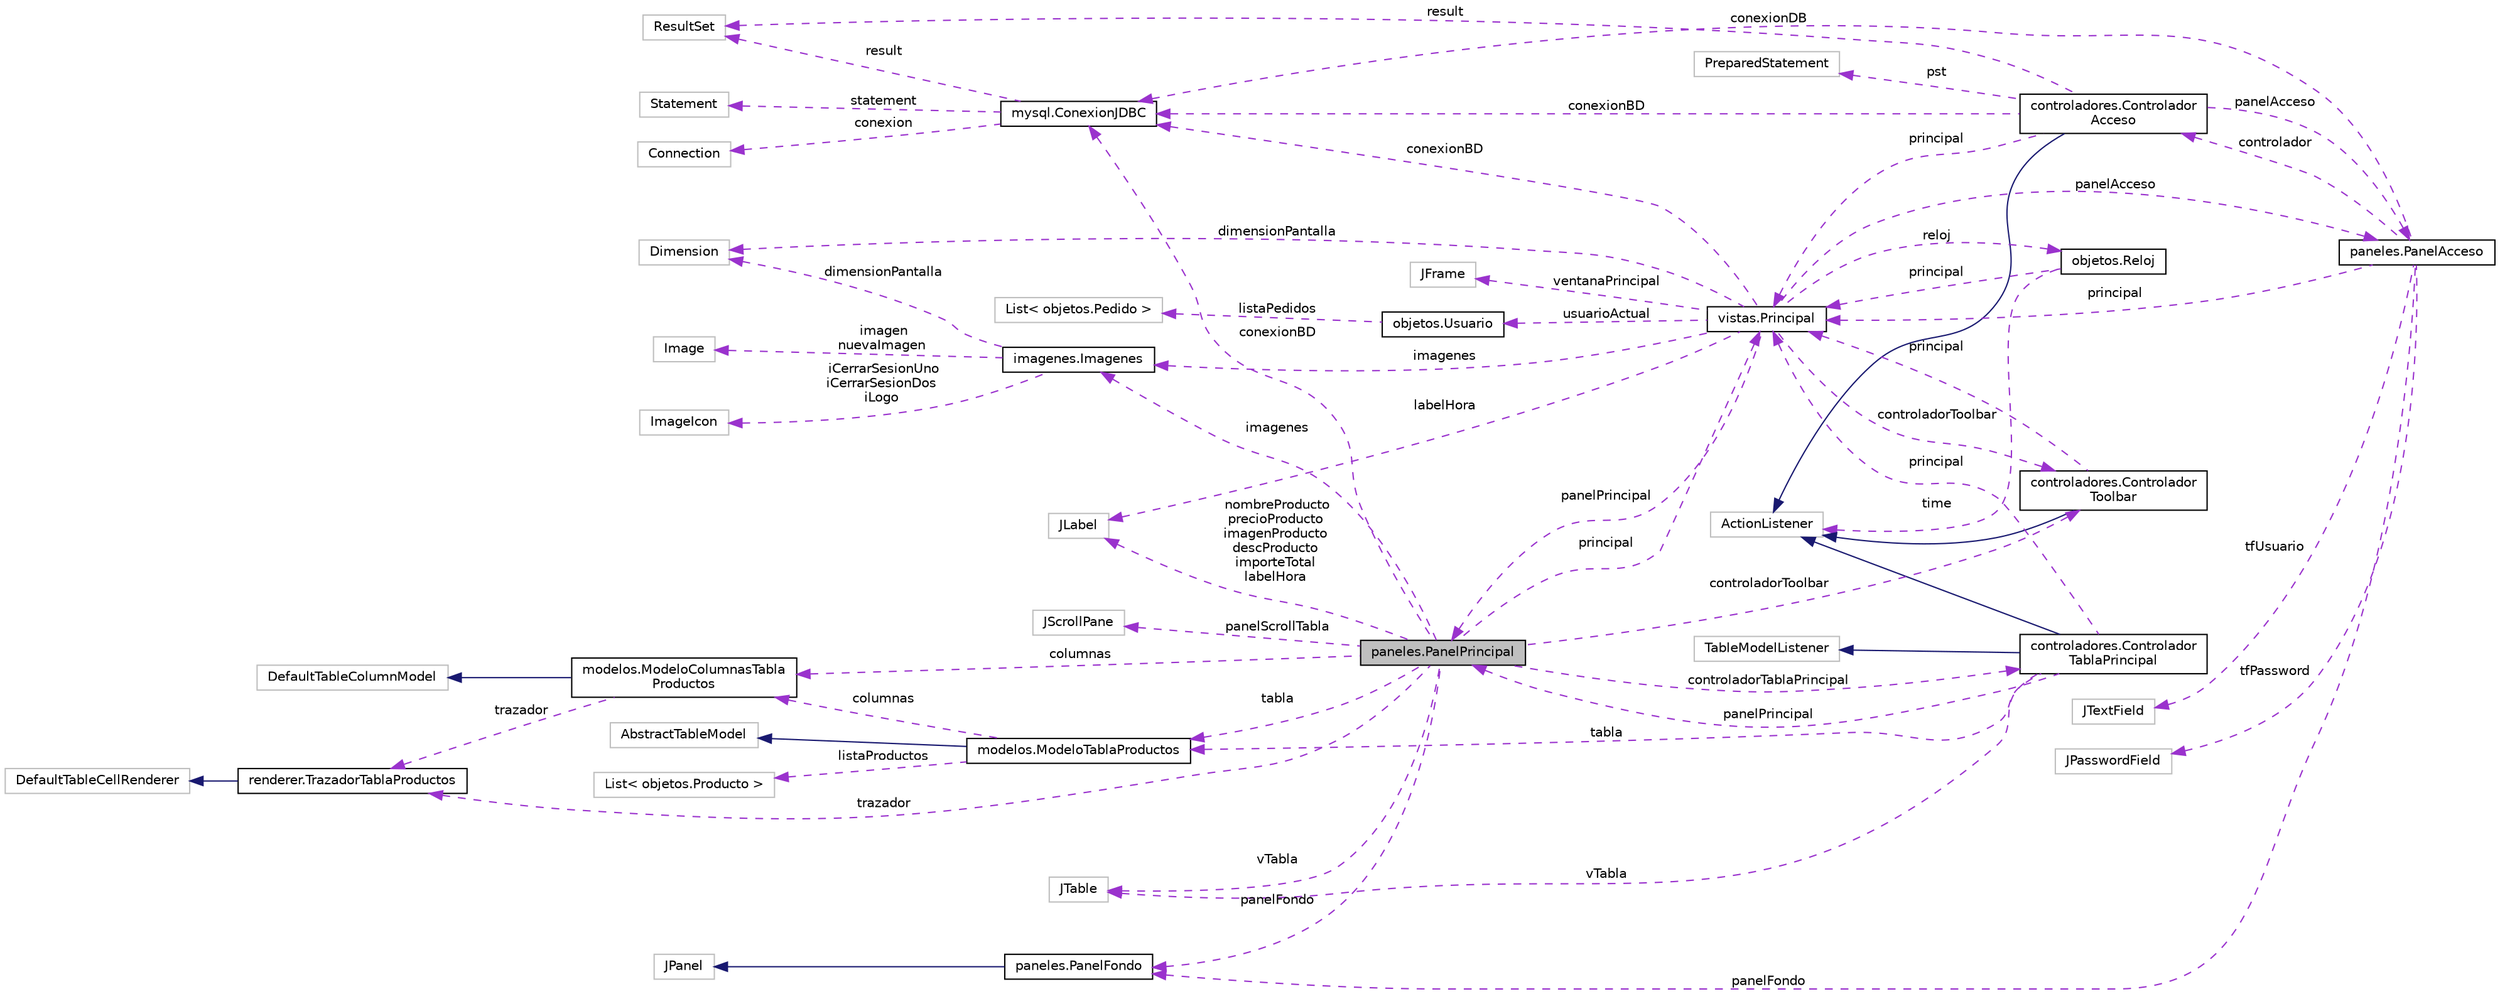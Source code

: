 digraph "paneles.PanelPrincipal"
{
  edge [fontname="Helvetica",fontsize="10",labelfontname="Helvetica",labelfontsize="10"];
  node [fontname="Helvetica",fontsize="10",shape=record];
  rankdir="LR";
  Node1 [label="paneles.PanelPrincipal",height=0.2,width=0.4,color="black", fillcolor="grey75", style="filled", fontcolor="black"];
  Node2 -> Node1 [dir="back",color="darkorchid3",fontsize="10",style="dashed",label=" controladorTablaPrincipal" ,fontname="Helvetica"];
  Node2 [label="controladores.Controlador\lTablaPrincipal",height=0.2,width=0.4,color="black", fillcolor="white", style="filled",URL="$classcontroladores_1_1_controlador_tabla_principal.html"];
  Node3 -> Node2 [dir="back",color="midnightblue",fontsize="10",style="solid",fontname="Helvetica"];
  Node3 [label="ActionListener",height=0.2,width=0.4,color="grey75", fillcolor="white", style="filled"];
  Node4 -> Node2 [dir="back",color="midnightblue",fontsize="10",style="solid",fontname="Helvetica"];
  Node4 [label="TableModelListener",height=0.2,width=0.4,color="grey75", fillcolor="white", style="filled"];
  Node1 -> Node2 [dir="back",color="darkorchid3",fontsize="10",style="dashed",label=" panelPrincipal" ,fontname="Helvetica"];
  Node5 -> Node2 [dir="back",color="darkorchid3",fontsize="10",style="dashed",label=" vTabla" ,fontname="Helvetica"];
  Node5 [label="JTable",height=0.2,width=0.4,color="grey75", fillcolor="white", style="filled"];
  Node6 -> Node2 [dir="back",color="darkorchid3",fontsize="10",style="dashed",label=" principal" ,fontname="Helvetica"];
  Node6 [label="vistas.Principal",height=0.2,width=0.4,color="black", fillcolor="white", style="filled",URL="$classvistas_1_1_principal.html"];
  Node7 -> Node6 [dir="back",color="darkorchid3",fontsize="10",style="dashed",label=" reloj" ,fontname="Helvetica"];
  Node7 [label="objetos.Reloj",height=0.2,width=0.4,color="black", fillcolor="white", style="filled",URL="$classobjetos_1_1_reloj.html"];
  Node3 -> Node7 [dir="back",color="darkorchid3",fontsize="10",style="dashed",label=" time" ,fontname="Helvetica"];
  Node6 -> Node7 [dir="back",color="darkorchid3",fontsize="10",style="dashed",label=" principal" ,fontname="Helvetica"];
  Node1 -> Node6 [dir="back",color="darkorchid3",fontsize="10",style="dashed",label=" panelPrincipal" ,fontname="Helvetica"];
  Node8 -> Node6 [dir="back",color="darkorchid3",fontsize="10",style="dashed",label=" controladorToolbar" ,fontname="Helvetica"];
  Node8 [label="controladores.Controlador\lToolbar",height=0.2,width=0.4,color="black", fillcolor="white", style="filled",URL="$classcontroladores_1_1_controlador_toolbar.html"];
  Node3 -> Node8 [dir="back",color="midnightblue",fontsize="10",style="solid",fontname="Helvetica"];
  Node6 -> Node8 [dir="back",color="darkorchid3",fontsize="10",style="dashed",label=" principal" ,fontname="Helvetica"];
  Node9 -> Node6 [dir="back",color="darkorchid3",fontsize="10",style="dashed",label=" usuarioActual" ,fontname="Helvetica"];
  Node9 [label="objetos.Usuario",height=0.2,width=0.4,color="black", fillcolor="white", style="filled",URL="$classobjetos_1_1_usuario.html"];
  Node10 -> Node9 [dir="back",color="darkorchid3",fontsize="10",style="dashed",label=" listaPedidos" ,fontname="Helvetica"];
  Node10 [label="List\< objetos.Pedido \>",height=0.2,width=0.4,color="grey75", fillcolor="white", style="filled"];
  Node11 -> Node6 [dir="back",color="darkorchid3",fontsize="10",style="dashed",label=" conexionBD" ,fontname="Helvetica"];
  Node11 [label="mysql.ConexionJDBC",height=0.2,width=0.4,color="black", fillcolor="white", style="filled",URL="$classmysql_1_1_conexion_j_d_b_c.html"];
  Node12 -> Node11 [dir="back",color="darkorchid3",fontsize="10",style="dashed",label=" statement" ,fontname="Helvetica"];
  Node12 [label="Statement",height=0.2,width=0.4,color="grey75", fillcolor="white", style="filled"];
  Node13 -> Node11 [dir="back",color="darkorchid3",fontsize="10",style="dashed",label=" conexion" ,fontname="Helvetica"];
  Node13 [label="Connection",height=0.2,width=0.4,color="grey75", fillcolor="white", style="filled"];
  Node14 -> Node11 [dir="back",color="darkorchid3",fontsize="10",style="dashed",label=" result" ,fontname="Helvetica"];
  Node14 [label="ResultSet",height=0.2,width=0.4,color="grey75", fillcolor="white", style="filled"];
  Node15 -> Node6 [dir="back",color="darkorchid3",fontsize="10",style="dashed",label=" ventanaPrincipal" ,fontname="Helvetica"];
  Node15 [label="JFrame",height=0.2,width=0.4,color="grey75", fillcolor="white", style="filled"];
  Node16 -> Node6 [dir="back",color="darkorchid3",fontsize="10",style="dashed",label=" panelAcceso" ,fontname="Helvetica"];
  Node16 [label="paneles.PanelAcceso",height=0.2,width=0.4,color="black", fillcolor="white", style="filled",URL="$classpaneles_1_1_panel_acceso.html"];
  Node17 -> Node16 [dir="back",color="darkorchid3",fontsize="10",style="dashed",label=" tfUsuario" ,fontname="Helvetica"];
  Node17 [label="JTextField",height=0.2,width=0.4,color="grey75", fillcolor="white", style="filled"];
  Node11 -> Node16 [dir="back",color="darkorchid3",fontsize="10",style="dashed",label=" conexionDB" ,fontname="Helvetica"];
  Node18 -> Node16 [dir="back",color="darkorchid3",fontsize="10",style="dashed",label=" tfPassword" ,fontname="Helvetica"];
  Node18 [label="JPasswordField",height=0.2,width=0.4,color="grey75", fillcolor="white", style="filled"];
  Node19 -> Node16 [dir="back",color="darkorchid3",fontsize="10",style="dashed",label=" panelFondo" ,fontname="Helvetica"];
  Node19 [label="paneles.PanelFondo",height=0.2,width=0.4,color="black", fillcolor="white", style="filled",URL="$classpaneles_1_1_panel_fondo.html"];
  Node20 -> Node19 [dir="back",color="midnightblue",fontsize="10",style="solid",fontname="Helvetica"];
  Node20 [label="JPanel",height=0.2,width=0.4,color="grey75", fillcolor="white", style="filled"];
  Node21 -> Node16 [dir="back",color="darkorchid3",fontsize="10",style="dashed",label=" controlador" ,fontname="Helvetica"];
  Node21 [label="controladores.Controlador\lAcceso",height=0.2,width=0.4,color="black", fillcolor="white", style="filled",URL="$classcontroladores_1_1_controlador_acceso.html"];
  Node3 -> Node21 [dir="back",color="midnightblue",fontsize="10",style="solid",fontname="Helvetica"];
  Node11 -> Node21 [dir="back",color="darkorchid3",fontsize="10",style="dashed",label=" conexionBD" ,fontname="Helvetica"];
  Node16 -> Node21 [dir="back",color="darkorchid3",fontsize="10",style="dashed",label=" panelAcceso" ,fontname="Helvetica"];
  Node22 -> Node21 [dir="back",color="darkorchid3",fontsize="10",style="dashed",label=" pst" ,fontname="Helvetica"];
  Node22 [label="PreparedStatement",height=0.2,width=0.4,color="grey75", fillcolor="white", style="filled"];
  Node6 -> Node21 [dir="back",color="darkorchid3",fontsize="10",style="dashed",label=" principal" ,fontname="Helvetica"];
  Node14 -> Node21 [dir="back",color="darkorchid3",fontsize="10",style="dashed",label=" result" ,fontname="Helvetica"];
  Node6 -> Node16 [dir="back",color="darkorchid3",fontsize="10",style="dashed",label=" principal" ,fontname="Helvetica"];
  Node23 -> Node6 [dir="back",color="darkorchid3",fontsize="10",style="dashed",label=" dimensionPantalla" ,fontname="Helvetica"];
  Node23 [label="Dimension",height=0.2,width=0.4,color="grey75", fillcolor="white", style="filled"];
  Node24 -> Node6 [dir="back",color="darkorchid3",fontsize="10",style="dashed",label=" labelHora" ,fontname="Helvetica"];
  Node24 [label="JLabel",height=0.2,width=0.4,color="grey75", fillcolor="white", style="filled"];
  Node25 -> Node6 [dir="back",color="darkorchid3",fontsize="10",style="dashed",label=" imagenes" ,fontname="Helvetica"];
  Node25 [label="imagenes.Imagenes",height=0.2,width=0.4,color="black", fillcolor="white", style="filled",URL="$classimagenes_1_1_imagenes.html"];
  Node26 -> Node25 [dir="back",color="darkorchid3",fontsize="10",style="dashed",label=" iCerrarSesionUno\niCerrarSesionDos\niLogo" ,fontname="Helvetica"];
  Node26 [label="ImageIcon",height=0.2,width=0.4,color="grey75", fillcolor="white", style="filled"];
  Node27 -> Node25 [dir="back",color="darkorchid3",fontsize="10",style="dashed",label=" imagen\nnuevaImagen" ,fontname="Helvetica"];
  Node27 [label="Image",height=0.2,width=0.4,color="grey75", fillcolor="white", style="filled"];
  Node23 -> Node25 [dir="back",color="darkorchid3",fontsize="10",style="dashed",label=" dimensionPantalla" ,fontname="Helvetica"];
  Node28 -> Node2 [dir="back",color="darkorchid3",fontsize="10",style="dashed",label=" tabla" ,fontname="Helvetica"];
  Node28 [label="modelos.ModeloTablaProductos",height=0.2,width=0.4,color="black", fillcolor="white", style="filled",URL="$classmodelos_1_1_modelo_tabla_productos.html"];
  Node29 -> Node28 [dir="back",color="midnightblue",fontsize="10",style="solid",fontname="Helvetica"];
  Node29 [label="AbstractTableModel",height=0.2,width=0.4,color="grey75", fillcolor="white", style="filled"];
  Node30 -> Node28 [dir="back",color="darkorchid3",fontsize="10",style="dashed",label=" columnas" ,fontname="Helvetica"];
  Node30 [label="modelos.ModeloColumnasTabla\lProductos",height=0.2,width=0.4,color="black", fillcolor="white", style="filled",URL="$classmodelos_1_1_modelo_columnas_tabla_productos.html"];
  Node31 -> Node30 [dir="back",color="midnightblue",fontsize="10",style="solid",fontname="Helvetica"];
  Node31 [label="DefaultTableColumnModel",height=0.2,width=0.4,color="grey75", fillcolor="white", style="filled"];
  Node32 -> Node30 [dir="back",color="darkorchid3",fontsize="10",style="dashed",label=" trazador" ,fontname="Helvetica"];
  Node32 [label="renderer.TrazadorTablaProductos",height=0.2,width=0.4,color="black", fillcolor="white", style="filled",URL="$classrenderer_1_1_trazador_tabla_productos.html"];
  Node33 -> Node32 [dir="back",color="midnightblue",fontsize="10",style="solid",fontname="Helvetica"];
  Node33 [label="DefaultTableCellRenderer",height=0.2,width=0.4,color="grey75", fillcolor="white", style="filled"];
  Node34 -> Node28 [dir="back",color="darkorchid3",fontsize="10",style="dashed",label=" listaProductos" ,fontname="Helvetica"];
  Node34 [label="List\< objetos.Producto \>",height=0.2,width=0.4,color="grey75", fillcolor="white", style="filled"];
  Node32 -> Node1 [dir="back",color="darkorchid3",fontsize="10",style="dashed",label=" trazador" ,fontname="Helvetica"];
  Node11 -> Node1 [dir="back",color="darkorchid3",fontsize="10",style="dashed",label=" conexionBD" ,fontname="Helvetica"];
  Node8 -> Node1 [dir="back",color="darkorchid3",fontsize="10",style="dashed",label=" controladorToolbar" ,fontname="Helvetica"];
  Node5 -> Node1 [dir="back",color="darkorchid3",fontsize="10",style="dashed",label=" vTabla" ,fontname="Helvetica"];
  Node19 -> Node1 [dir="back",color="darkorchid3",fontsize="10",style="dashed",label=" panelFondo" ,fontname="Helvetica"];
  Node30 -> Node1 [dir="back",color="darkorchid3",fontsize="10",style="dashed",label=" columnas" ,fontname="Helvetica"];
  Node24 -> Node1 [dir="back",color="darkorchid3",fontsize="10",style="dashed",label=" nombreProducto\nprecioProducto\nimagenProducto\ndescProducto\nimporteTotal\nlabelHora" ,fontname="Helvetica"];
  Node25 -> Node1 [dir="back",color="darkorchid3",fontsize="10",style="dashed",label=" imagenes" ,fontname="Helvetica"];
  Node35 -> Node1 [dir="back",color="darkorchid3",fontsize="10",style="dashed",label=" panelScrollTabla" ,fontname="Helvetica"];
  Node35 [label="JScrollPane",height=0.2,width=0.4,color="grey75", fillcolor="white", style="filled"];
  Node28 -> Node1 [dir="back",color="darkorchid3",fontsize="10",style="dashed",label=" tabla" ,fontname="Helvetica"];
  Node6 -> Node1 [dir="back",color="darkorchid3",fontsize="10",style="dashed",label=" principal" ,fontname="Helvetica"];
}
